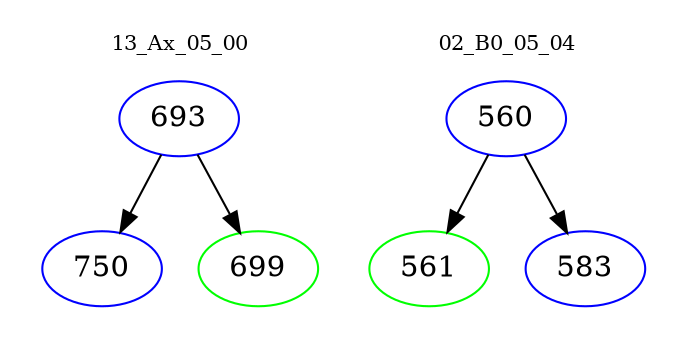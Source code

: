 digraph{
subgraph cluster_0 {
color = white
label = "13_Ax_05_00";
fontsize=10;
T0_693 [label="693", color="blue"]
T0_693 -> T0_750 [color="black"]
T0_750 [label="750", color="blue"]
T0_693 -> T0_699 [color="black"]
T0_699 [label="699", color="green"]
}
subgraph cluster_1 {
color = white
label = "02_B0_05_04";
fontsize=10;
T1_560 [label="560", color="blue"]
T1_560 -> T1_561 [color="black"]
T1_561 [label="561", color="green"]
T1_560 -> T1_583 [color="black"]
T1_583 [label="583", color="blue"]
}
}
